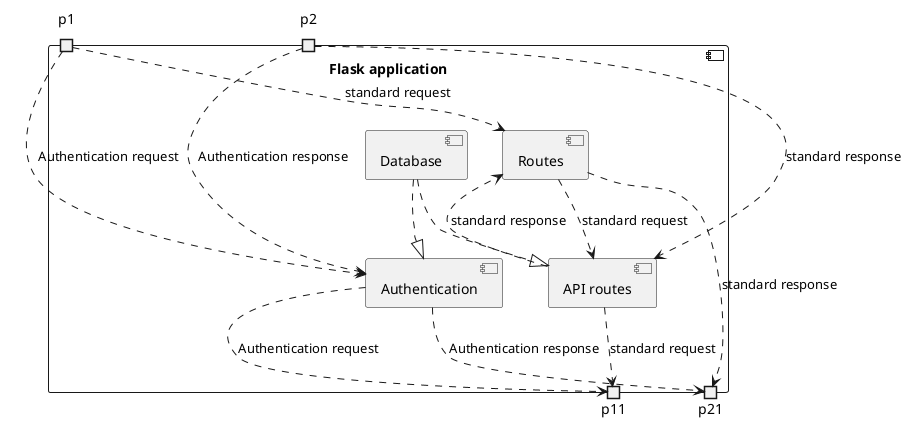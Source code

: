 @startuml
component "Flask application" as FA{
	[Routes] as R
	[API routes] as AR
	[Authentication] as A
	[Database] as D
	portin p1
	portin p2
	portout p11
	portout p21
}

D ..|> AR
D ..|> A

p1 ..> R : standard request
R ..> AR : standard request
AR ..> p11 : standard request
p2 ..> AR : standard response
AR ..> R : standard response
R ..> p21 : standard response

p1 ..> A : Authentication request
A ..> p11 : Authentication request
p2 ..> A : Authentication response
A ..> p21 : Authentication response


@enduml
